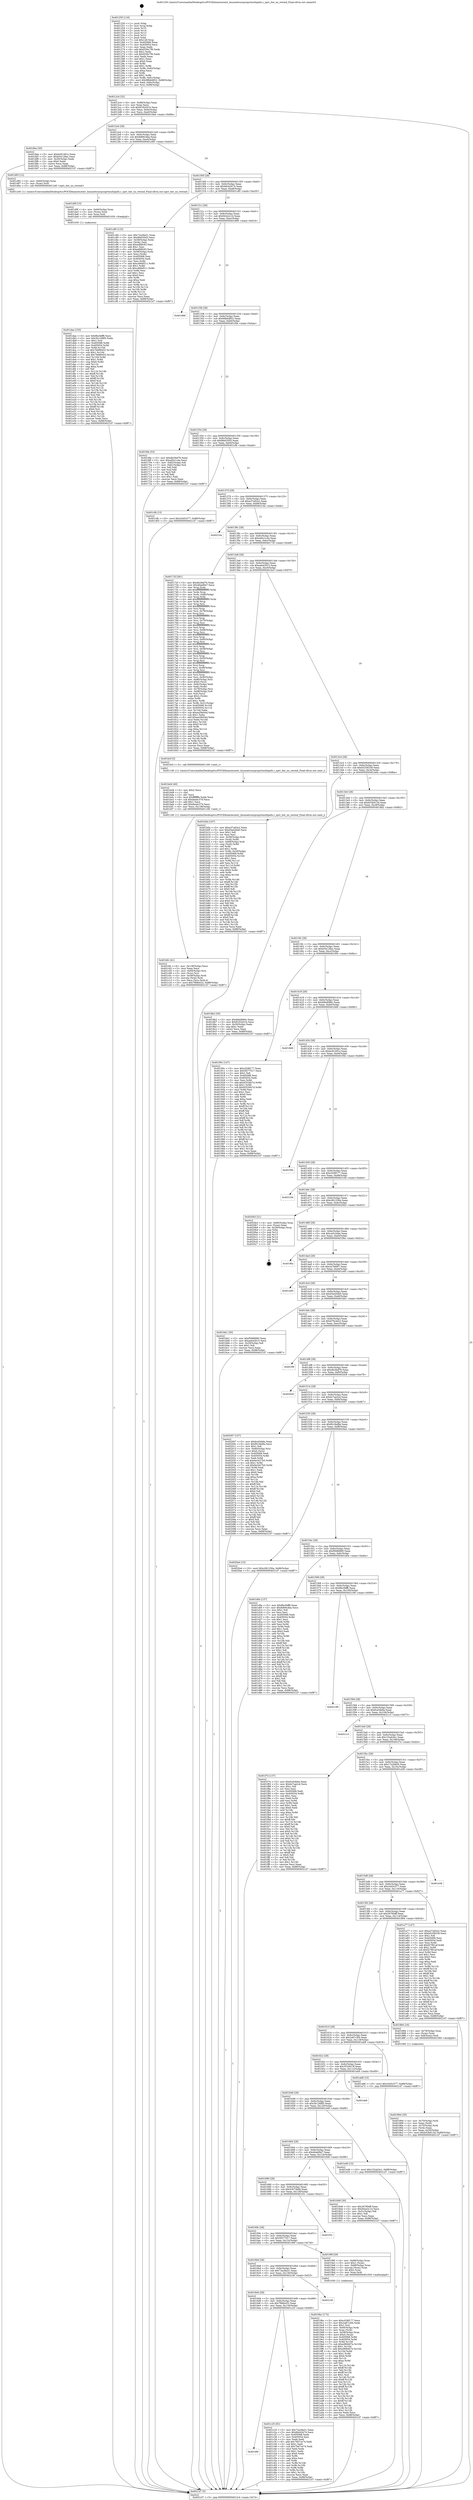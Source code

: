 digraph "0x401250" {
  label = "0x401250 (/mnt/c/Users/mathe/Desktop/tcc/POCII/binaries/extr_linuxnetsunrpcxprtmultipath.c_xprt_iter_no_rewind_Final-ollvm.out::main(0))"
  labelloc = "t"
  node[shape=record]

  Entry [label="",width=0.3,height=0.3,shape=circle,fillcolor=black,style=filled]
  "0x4012c4" [label="{
     0x4012c4 [32]\l
     | [instrs]\l
     &nbsp;&nbsp;0x4012c4 \<+6\>: mov -0x88(%rbp),%eax\l
     &nbsp;&nbsp;0x4012ca \<+2\>: mov %eax,%ecx\l
     &nbsp;&nbsp;0x4012cc \<+6\>: sub $0x8192d31b,%ecx\l
     &nbsp;&nbsp;0x4012d2 \<+6\>: mov %eax,-0x9c(%rbp)\l
     &nbsp;&nbsp;0x4012d8 \<+6\>: mov %ecx,-0xa0(%rbp)\l
     &nbsp;&nbsp;0x4012de \<+6\>: je 00000000004018ee \<main+0x69e\>\l
  }"]
  "0x4018ee" [label="{
     0x4018ee [30]\l
     | [instrs]\l
     &nbsp;&nbsp;0x4018ee \<+5\>: mov $0xbc81491e,%eax\l
     &nbsp;&nbsp;0x4018f3 \<+5\>: mov $0xb54128ac,%ecx\l
     &nbsp;&nbsp;0x4018f8 \<+3\>: mov -0x30(%rbp),%edx\l
     &nbsp;&nbsp;0x4018fb \<+3\>: cmp $0x0,%edx\l
     &nbsp;&nbsp;0x4018fe \<+3\>: cmove %ecx,%eax\l
     &nbsp;&nbsp;0x401901 \<+6\>: mov %eax,-0x88(%rbp)\l
     &nbsp;&nbsp;0x401907 \<+5\>: jmp 00000000004021d7 \<main+0xf87\>\l
  }"]
  "0x4012e4" [label="{
     0x4012e4 [28]\l
     | [instrs]\l
     &nbsp;&nbsp;0x4012e4 \<+5\>: jmp 00000000004012e9 \<main+0x99\>\l
     &nbsp;&nbsp;0x4012e9 \<+6\>: mov -0x9c(%rbp),%eax\l
     &nbsp;&nbsp;0x4012ef \<+5\>: sub $0x8d69c4ba,%eax\l
     &nbsp;&nbsp;0x4012f4 \<+6\>: mov %eax,-0xa4(%rbp)\l
     &nbsp;&nbsp;0x4012fa \<+6\>: je 0000000000401d93 \<main+0xb43\>\l
  }"]
  Exit [label="",width=0.3,height=0.3,shape=circle,fillcolor=black,style=filled,peripheries=2]
  "0x401d93" [label="{
     0x401d93 [12]\l
     | [instrs]\l
     &nbsp;&nbsp;0x401d93 \<+4\>: mov -0x60(%rbp),%rax\l
     &nbsp;&nbsp;0x401d97 \<+3\>: mov (%rax),%rdi\l
     &nbsp;&nbsp;0x401d9a \<+5\>: call 0000000000401240 \<xprt_iter_no_rewind\>\l
     | [calls]\l
     &nbsp;&nbsp;0x401240 \{1\} (/mnt/c/Users/mathe/Desktop/tcc/POCII/binaries/extr_linuxnetsunrpcxprtmultipath.c_xprt_iter_no_rewind_Final-ollvm.out::xprt_iter_no_rewind)\l
  }"]
  "0x401300" [label="{
     0x401300 [28]\l
     | [instrs]\l
     &nbsp;&nbsp;0x401300 \<+5\>: jmp 0000000000401305 \<main+0xb5\>\l
     &nbsp;&nbsp;0x401305 \<+6\>: mov -0x9c(%rbp),%eax\l
     &nbsp;&nbsp;0x40130b \<+5\>: sub $0x8dcb2b74,%eax\l
     &nbsp;&nbsp;0x401310 \<+6\>: mov %eax,-0xa8(%rbp)\l
     &nbsp;&nbsp;0x401316 \<+6\>: je 0000000000401c80 \<main+0xa30\>\l
  }"]
  "0x401dae" [label="{
     0x401dae [155]\l
     | [instrs]\l
     &nbsp;&nbsp;0x401dae \<+5\>: mov $0xf6e3bff8,%ecx\l
     &nbsp;&nbsp;0x401db3 \<+5\>: mov $0x3b1268f3,%edx\l
     &nbsp;&nbsp;0x401db8 \<+3\>: mov $0x1,%sil\l
     &nbsp;&nbsp;0x401dbb \<+8\>: mov 0x405068,%r8d\l
     &nbsp;&nbsp;0x401dc3 \<+8\>: mov 0x405054,%r9d\l
     &nbsp;&nbsp;0x401dcb \<+3\>: mov %r8d,%r10d\l
     &nbsp;&nbsp;0x401dce \<+7\>: sub $0x7b689453,%r10d\l
     &nbsp;&nbsp;0x401dd5 \<+4\>: sub $0x1,%r10d\l
     &nbsp;&nbsp;0x401dd9 \<+7\>: add $0x7b689453,%r10d\l
     &nbsp;&nbsp;0x401de0 \<+4\>: imul %r10d,%r8d\l
     &nbsp;&nbsp;0x401de4 \<+4\>: and $0x1,%r8d\l
     &nbsp;&nbsp;0x401de8 \<+4\>: cmp $0x0,%r8d\l
     &nbsp;&nbsp;0x401dec \<+4\>: sete %r11b\l
     &nbsp;&nbsp;0x401df0 \<+4\>: cmp $0xa,%r9d\l
     &nbsp;&nbsp;0x401df4 \<+3\>: setl %bl\l
     &nbsp;&nbsp;0x401df7 \<+3\>: mov %r11b,%r14b\l
     &nbsp;&nbsp;0x401dfa \<+4\>: xor $0xff,%r14b\l
     &nbsp;&nbsp;0x401dfe \<+3\>: mov %bl,%r15b\l
     &nbsp;&nbsp;0x401e01 \<+4\>: xor $0xff,%r15b\l
     &nbsp;&nbsp;0x401e05 \<+4\>: xor $0x0,%sil\l
     &nbsp;&nbsp;0x401e09 \<+3\>: mov %r14b,%r12b\l
     &nbsp;&nbsp;0x401e0c \<+4\>: and $0x0,%r12b\l
     &nbsp;&nbsp;0x401e10 \<+3\>: and %sil,%r11b\l
     &nbsp;&nbsp;0x401e13 \<+3\>: mov %r15b,%r13b\l
     &nbsp;&nbsp;0x401e16 \<+4\>: and $0x0,%r13b\l
     &nbsp;&nbsp;0x401e1a \<+3\>: and %sil,%bl\l
     &nbsp;&nbsp;0x401e1d \<+3\>: or %r11b,%r12b\l
     &nbsp;&nbsp;0x401e20 \<+3\>: or %bl,%r13b\l
     &nbsp;&nbsp;0x401e23 \<+3\>: xor %r13b,%r12b\l
     &nbsp;&nbsp;0x401e26 \<+3\>: or %r15b,%r14b\l
     &nbsp;&nbsp;0x401e29 \<+4\>: xor $0xff,%r14b\l
     &nbsp;&nbsp;0x401e2d \<+4\>: or $0x0,%sil\l
     &nbsp;&nbsp;0x401e31 \<+3\>: and %sil,%r14b\l
     &nbsp;&nbsp;0x401e34 \<+3\>: or %r14b,%r12b\l
     &nbsp;&nbsp;0x401e37 \<+4\>: test $0x1,%r12b\l
     &nbsp;&nbsp;0x401e3b \<+3\>: cmovne %edx,%ecx\l
     &nbsp;&nbsp;0x401e3e \<+6\>: mov %ecx,-0x88(%rbp)\l
     &nbsp;&nbsp;0x401e44 \<+5\>: jmp 00000000004021d7 \<main+0xf87\>\l
  }"]
  "0x401c80" [label="{
     0x401c80 [123]\l
     | [instrs]\l
     &nbsp;&nbsp;0x401c80 \<+5\>: mov $0x72a28a31,%eax\l
     &nbsp;&nbsp;0x401c85 \<+5\>: mov $0x9fa035d3,%ecx\l
     &nbsp;&nbsp;0x401c8a \<+4\>: mov -0x58(%rbp),%rdx\l
     &nbsp;&nbsp;0x401c8e \<+2\>: mov (%rdx),%esi\l
     &nbsp;&nbsp;0x401c90 \<+6\>: add $0xedfdfc93,%esi\l
     &nbsp;&nbsp;0x401c96 \<+3\>: add $0x1,%esi\l
     &nbsp;&nbsp;0x401c99 \<+6\>: sub $0xedfdfc93,%esi\l
     &nbsp;&nbsp;0x401c9f \<+4\>: mov -0x58(%rbp),%rdx\l
     &nbsp;&nbsp;0x401ca3 \<+2\>: mov %esi,(%rdx)\l
     &nbsp;&nbsp;0x401ca5 \<+7\>: mov 0x405068,%esi\l
     &nbsp;&nbsp;0x401cac \<+7\>: mov 0x405054,%edi\l
     &nbsp;&nbsp;0x401cb3 \<+3\>: mov %esi,%r8d\l
     &nbsp;&nbsp;0x401cb6 \<+7\>: add $0xcd9dd511,%r8d\l
     &nbsp;&nbsp;0x401cbd \<+4\>: sub $0x1,%r8d\l
     &nbsp;&nbsp;0x401cc1 \<+7\>: sub $0xcd9dd511,%r8d\l
     &nbsp;&nbsp;0x401cc8 \<+4\>: imul %r8d,%esi\l
     &nbsp;&nbsp;0x401ccc \<+3\>: and $0x1,%esi\l
     &nbsp;&nbsp;0x401ccf \<+3\>: cmp $0x0,%esi\l
     &nbsp;&nbsp;0x401cd2 \<+4\>: sete %r9b\l
     &nbsp;&nbsp;0x401cd6 \<+3\>: cmp $0xa,%edi\l
     &nbsp;&nbsp;0x401cd9 \<+4\>: setl %r10b\l
     &nbsp;&nbsp;0x401cdd \<+3\>: mov %r9b,%r11b\l
     &nbsp;&nbsp;0x401ce0 \<+3\>: and %r10b,%r11b\l
     &nbsp;&nbsp;0x401ce3 \<+3\>: xor %r10b,%r9b\l
     &nbsp;&nbsp;0x401ce6 \<+3\>: or %r9b,%r11b\l
     &nbsp;&nbsp;0x401ce9 \<+4\>: test $0x1,%r11b\l
     &nbsp;&nbsp;0x401ced \<+3\>: cmovne %ecx,%eax\l
     &nbsp;&nbsp;0x401cf0 \<+6\>: mov %eax,-0x88(%rbp)\l
     &nbsp;&nbsp;0x401cf6 \<+5\>: jmp 00000000004021d7 \<main+0xf87\>\l
  }"]
  "0x40131c" [label="{
     0x40131c [28]\l
     | [instrs]\l
     &nbsp;&nbsp;0x40131c \<+5\>: jmp 0000000000401321 \<main+0xd1\>\l
     &nbsp;&nbsp;0x401321 \<+6\>: mov -0x9c(%rbp),%eax\l
     &nbsp;&nbsp;0x401327 \<+5\>: sub $0x942e2c14,%eax\l
     &nbsp;&nbsp;0x40132c \<+6\>: mov %eax,-0xac(%rbp)\l
     &nbsp;&nbsp;0x401332 \<+6\>: je 0000000000401866 \<main+0x616\>\l
  }"]
  "0x401d9f" [label="{
     0x401d9f [15]\l
     | [instrs]\l
     &nbsp;&nbsp;0x401d9f \<+4\>: mov -0x60(%rbp),%rax\l
     &nbsp;&nbsp;0x401da3 \<+3\>: mov (%rax),%rax\l
     &nbsp;&nbsp;0x401da6 \<+3\>: mov %rax,%rdi\l
     &nbsp;&nbsp;0x401da9 \<+5\>: call 0000000000401030 \<free@plt\>\l
     | [calls]\l
     &nbsp;&nbsp;0x401030 \{1\} (unknown)\l
  }"]
  "0x401866" [label="{
     0x401866\l
  }", style=dashed]
  "0x401338" [label="{
     0x401338 [28]\l
     | [instrs]\l
     &nbsp;&nbsp;0x401338 \<+5\>: jmp 000000000040133d \<main+0xed\>\l
     &nbsp;&nbsp;0x40133d \<+6\>: mov -0x9c(%rbp),%eax\l
     &nbsp;&nbsp;0x401343 \<+5\>: sub $0x98b6d852,%eax\l
     &nbsp;&nbsp;0x401348 \<+6\>: mov %eax,-0xb0(%rbp)\l
     &nbsp;&nbsp;0x40134e \<+6\>: je 00000000004016fa \<main+0x4aa\>\l
  }"]
  "0x4016f0" [label="{
     0x4016f0\l
  }", style=dashed]
  "0x4016fa" [label="{
     0x4016fa [53]\l
     | [instrs]\l
     &nbsp;&nbsp;0x4016fa \<+5\>: mov $0xdb29af76,%eax\l
     &nbsp;&nbsp;0x4016ff \<+5\>: mov $0xa40c1c4a,%ecx\l
     &nbsp;&nbsp;0x401704 \<+6\>: mov -0x82(%rbp),%dl\l
     &nbsp;&nbsp;0x40170a \<+7\>: mov -0x81(%rbp),%sil\l
     &nbsp;&nbsp;0x401711 \<+3\>: mov %dl,%dil\l
     &nbsp;&nbsp;0x401714 \<+3\>: and %sil,%dil\l
     &nbsp;&nbsp;0x401717 \<+3\>: xor %sil,%dl\l
     &nbsp;&nbsp;0x40171a \<+3\>: or %dl,%dil\l
     &nbsp;&nbsp;0x40171d \<+4\>: test $0x1,%dil\l
     &nbsp;&nbsp;0x401721 \<+3\>: cmovne %ecx,%eax\l
     &nbsp;&nbsp;0x401724 \<+6\>: mov %eax,-0x88(%rbp)\l
     &nbsp;&nbsp;0x40172a \<+5\>: jmp 00000000004021d7 \<main+0xf87\>\l
  }"]
  "0x401354" [label="{
     0x401354 [28]\l
     | [instrs]\l
     &nbsp;&nbsp;0x401354 \<+5\>: jmp 0000000000401359 \<main+0x109\>\l
     &nbsp;&nbsp;0x401359 \<+6\>: mov -0x9c(%rbp),%eax\l
     &nbsp;&nbsp;0x40135f \<+5\>: sub $0x9fa035d3,%eax\l
     &nbsp;&nbsp;0x401364 \<+6\>: mov %eax,-0xb4(%rbp)\l
     &nbsp;&nbsp;0x40136a \<+6\>: je 0000000000401cfb \<main+0xaab\>\l
  }"]
  "0x4021d7" [label="{
     0x4021d7 [5]\l
     | [instrs]\l
     &nbsp;&nbsp;0x4021d7 \<+5\>: jmp 00000000004012c4 \<main+0x74\>\l
  }"]
  "0x401250" [label="{
     0x401250 [116]\l
     | [instrs]\l
     &nbsp;&nbsp;0x401250 \<+1\>: push %rbp\l
     &nbsp;&nbsp;0x401251 \<+3\>: mov %rsp,%rbp\l
     &nbsp;&nbsp;0x401254 \<+2\>: push %r15\l
     &nbsp;&nbsp;0x401256 \<+2\>: push %r14\l
     &nbsp;&nbsp;0x401258 \<+2\>: push %r13\l
     &nbsp;&nbsp;0x40125a \<+2\>: push %r12\l
     &nbsp;&nbsp;0x40125c \<+1\>: push %rbx\l
     &nbsp;&nbsp;0x40125d \<+7\>: sub $0x128,%rsp\l
     &nbsp;&nbsp;0x401264 \<+7\>: mov 0x405068,%eax\l
     &nbsp;&nbsp;0x40126b \<+7\>: mov 0x405054,%ecx\l
     &nbsp;&nbsp;0x401272 \<+2\>: mov %eax,%edx\l
     &nbsp;&nbsp;0x401274 \<+6\>: add $0xf256c7f6,%edx\l
     &nbsp;&nbsp;0x40127a \<+3\>: sub $0x1,%edx\l
     &nbsp;&nbsp;0x40127d \<+6\>: sub $0xf256c7f6,%edx\l
     &nbsp;&nbsp;0x401283 \<+3\>: imul %edx,%eax\l
     &nbsp;&nbsp;0x401286 \<+3\>: and $0x1,%eax\l
     &nbsp;&nbsp;0x401289 \<+3\>: cmp $0x0,%eax\l
     &nbsp;&nbsp;0x40128c \<+4\>: sete %r8b\l
     &nbsp;&nbsp;0x401290 \<+4\>: and $0x1,%r8b\l
     &nbsp;&nbsp;0x401294 \<+7\>: mov %r8b,-0x82(%rbp)\l
     &nbsp;&nbsp;0x40129b \<+3\>: cmp $0xa,%ecx\l
     &nbsp;&nbsp;0x40129e \<+4\>: setl %r8b\l
     &nbsp;&nbsp;0x4012a2 \<+4\>: and $0x1,%r8b\l
     &nbsp;&nbsp;0x4012a6 \<+7\>: mov %r8b,-0x81(%rbp)\l
     &nbsp;&nbsp;0x4012ad \<+10\>: movl $0x98b6d852,-0x88(%rbp)\l
     &nbsp;&nbsp;0x4012b7 \<+6\>: mov %edi,-0x8c(%rbp)\l
     &nbsp;&nbsp;0x4012bd \<+7\>: mov %rsi,-0x98(%rbp)\l
  }"]
  "0x401c25" [label="{
     0x401c25 [91]\l
     | [instrs]\l
     &nbsp;&nbsp;0x401c25 \<+5\>: mov $0x72a28a31,%eax\l
     &nbsp;&nbsp;0x401c2a \<+5\>: mov $0x8dcb2b74,%ecx\l
     &nbsp;&nbsp;0x401c2f \<+7\>: mov 0x405068,%edx\l
     &nbsp;&nbsp;0x401c36 \<+7\>: mov 0x405054,%esi\l
     &nbsp;&nbsp;0x401c3d \<+2\>: mov %edx,%edi\l
     &nbsp;&nbsp;0x401c3f \<+6\>: add $0x79d7ce74,%edi\l
     &nbsp;&nbsp;0x401c45 \<+3\>: sub $0x1,%edi\l
     &nbsp;&nbsp;0x401c48 \<+6\>: sub $0x79d7ce74,%edi\l
     &nbsp;&nbsp;0x401c4e \<+3\>: imul %edi,%edx\l
     &nbsp;&nbsp;0x401c51 \<+3\>: and $0x1,%edx\l
     &nbsp;&nbsp;0x401c54 \<+3\>: cmp $0x0,%edx\l
     &nbsp;&nbsp;0x401c57 \<+4\>: sete %r8b\l
     &nbsp;&nbsp;0x401c5b \<+3\>: cmp $0xa,%esi\l
     &nbsp;&nbsp;0x401c5e \<+4\>: setl %r9b\l
     &nbsp;&nbsp;0x401c62 \<+3\>: mov %r8b,%r10b\l
     &nbsp;&nbsp;0x401c65 \<+3\>: and %r9b,%r10b\l
     &nbsp;&nbsp;0x401c68 \<+3\>: xor %r9b,%r8b\l
     &nbsp;&nbsp;0x401c6b \<+3\>: or %r8b,%r10b\l
     &nbsp;&nbsp;0x401c6e \<+4\>: test $0x1,%r10b\l
     &nbsp;&nbsp;0x401c72 \<+3\>: cmovne %ecx,%eax\l
     &nbsp;&nbsp;0x401c75 \<+6\>: mov %eax,-0x88(%rbp)\l
     &nbsp;&nbsp;0x401c7b \<+5\>: jmp 00000000004021d7 \<main+0xf87\>\l
  }"]
  "0x401cfb" [label="{
     0x401cfb [15]\l
     | [instrs]\l
     &nbsp;&nbsp;0x401cfb \<+10\>: movl $0x2445c577,-0x88(%rbp)\l
     &nbsp;&nbsp;0x401d05 \<+5\>: jmp 00000000004021d7 \<main+0xf87\>\l
  }"]
  "0x401370" [label="{
     0x401370 [28]\l
     | [instrs]\l
     &nbsp;&nbsp;0x401370 \<+5\>: jmp 0000000000401375 \<main+0x125\>\l
     &nbsp;&nbsp;0x401375 \<+6\>: mov -0x9c(%rbp),%eax\l
     &nbsp;&nbsp;0x40137b \<+5\>: sub $0xa37a92e2,%eax\l
     &nbsp;&nbsp;0x401380 \<+6\>: mov %eax,-0xb8(%rbp)\l
     &nbsp;&nbsp;0x401386 \<+6\>: je 000000000040214a \<main+0xefa\>\l
  }"]
  "0x4016d4" [label="{
     0x4016d4 [28]\l
     | [instrs]\l
     &nbsp;&nbsp;0x4016d4 \<+5\>: jmp 00000000004016d9 \<main+0x489\>\l
     &nbsp;&nbsp;0x4016d9 \<+6\>: mov -0x9c(%rbp),%eax\l
     &nbsp;&nbsp;0x4016df \<+5\>: sub $0x7f66b432,%eax\l
     &nbsp;&nbsp;0x4016e4 \<+6\>: mov %eax,-0x134(%rbp)\l
     &nbsp;&nbsp;0x4016ea \<+6\>: je 0000000000401c25 \<main+0x9d5\>\l
  }"]
  "0x40214a" [label="{
     0x40214a\l
  }", style=dashed]
  "0x40138c" [label="{
     0x40138c [28]\l
     | [instrs]\l
     &nbsp;&nbsp;0x40138c \<+5\>: jmp 0000000000401391 \<main+0x141\>\l
     &nbsp;&nbsp;0x401391 \<+6\>: mov -0x9c(%rbp),%eax\l
     &nbsp;&nbsp;0x401397 \<+5\>: sub $0xa40c1c4a,%eax\l
     &nbsp;&nbsp;0x40139c \<+6\>: mov %eax,-0xbc(%rbp)\l
     &nbsp;&nbsp;0x4013a2 \<+6\>: je 000000000040172f \<main+0x4df\>\l
  }"]
  "0x40216f" [label="{
     0x40216f\l
  }", style=dashed]
  "0x40172f" [label="{
     0x40172f [281]\l
     | [instrs]\l
     &nbsp;&nbsp;0x40172f \<+5\>: mov $0xdb29af76,%eax\l
     &nbsp;&nbsp;0x401734 \<+5\>: mov $0x46abf0e7,%ecx\l
     &nbsp;&nbsp;0x401739 \<+3\>: mov %rsp,%rdx\l
     &nbsp;&nbsp;0x40173c \<+4\>: add $0xfffffffffffffff0,%rdx\l
     &nbsp;&nbsp;0x401740 \<+3\>: mov %rdx,%rsp\l
     &nbsp;&nbsp;0x401743 \<+4\>: mov %rdx,-0x80(%rbp)\l
     &nbsp;&nbsp;0x401747 \<+3\>: mov %rsp,%rdx\l
     &nbsp;&nbsp;0x40174a \<+4\>: add $0xfffffffffffffff0,%rdx\l
     &nbsp;&nbsp;0x40174e \<+3\>: mov %rdx,%rsp\l
     &nbsp;&nbsp;0x401751 \<+3\>: mov %rsp,%rsi\l
     &nbsp;&nbsp;0x401754 \<+4\>: add $0xfffffffffffffff0,%rsi\l
     &nbsp;&nbsp;0x401758 \<+3\>: mov %rsi,%rsp\l
     &nbsp;&nbsp;0x40175b \<+4\>: mov %rsi,-0x78(%rbp)\l
     &nbsp;&nbsp;0x40175f \<+3\>: mov %rsp,%rsi\l
     &nbsp;&nbsp;0x401762 \<+4\>: add $0xfffffffffffffff0,%rsi\l
     &nbsp;&nbsp;0x401766 \<+3\>: mov %rsi,%rsp\l
     &nbsp;&nbsp;0x401769 \<+4\>: mov %rsi,-0x70(%rbp)\l
     &nbsp;&nbsp;0x40176d \<+3\>: mov %rsp,%rsi\l
     &nbsp;&nbsp;0x401770 \<+4\>: add $0xfffffffffffffff0,%rsi\l
     &nbsp;&nbsp;0x401774 \<+3\>: mov %rsi,%rsp\l
     &nbsp;&nbsp;0x401777 \<+4\>: mov %rsi,-0x68(%rbp)\l
     &nbsp;&nbsp;0x40177b \<+3\>: mov %rsp,%rsi\l
     &nbsp;&nbsp;0x40177e \<+4\>: add $0xfffffffffffffff0,%rsi\l
     &nbsp;&nbsp;0x401782 \<+3\>: mov %rsi,%rsp\l
     &nbsp;&nbsp;0x401785 \<+4\>: mov %rsi,-0x60(%rbp)\l
     &nbsp;&nbsp;0x401789 \<+3\>: mov %rsp,%rsi\l
     &nbsp;&nbsp;0x40178c \<+4\>: add $0xfffffffffffffff0,%rsi\l
     &nbsp;&nbsp;0x401790 \<+3\>: mov %rsi,%rsp\l
     &nbsp;&nbsp;0x401793 \<+4\>: mov %rsi,-0x58(%rbp)\l
     &nbsp;&nbsp;0x401797 \<+3\>: mov %rsp,%rsi\l
     &nbsp;&nbsp;0x40179a \<+4\>: add $0xfffffffffffffff0,%rsi\l
     &nbsp;&nbsp;0x40179e \<+3\>: mov %rsi,%rsp\l
     &nbsp;&nbsp;0x4017a1 \<+4\>: mov %rsi,-0x50(%rbp)\l
     &nbsp;&nbsp;0x4017a5 \<+3\>: mov %rsp,%rsi\l
     &nbsp;&nbsp;0x4017a8 \<+4\>: add $0xfffffffffffffff0,%rsi\l
     &nbsp;&nbsp;0x4017ac \<+3\>: mov %rsi,%rsp\l
     &nbsp;&nbsp;0x4017af \<+4\>: mov %rsi,-0x48(%rbp)\l
     &nbsp;&nbsp;0x4017b3 \<+3\>: mov %rsp,%rsi\l
     &nbsp;&nbsp;0x4017b6 \<+4\>: add $0xfffffffffffffff0,%rsi\l
     &nbsp;&nbsp;0x4017ba \<+3\>: mov %rsi,%rsp\l
     &nbsp;&nbsp;0x4017bd \<+4\>: mov %rsi,-0x40(%rbp)\l
     &nbsp;&nbsp;0x4017c1 \<+4\>: mov -0x80(%rbp),%rsi\l
     &nbsp;&nbsp;0x4017c5 \<+6\>: movl $0x0,(%rsi)\l
     &nbsp;&nbsp;0x4017cb \<+6\>: mov -0x8c(%rbp),%edi\l
     &nbsp;&nbsp;0x4017d1 \<+2\>: mov %edi,(%rdx)\l
     &nbsp;&nbsp;0x4017d3 \<+4\>: mov -0x78(%rbp),%rsi\l
     &nbsp;&nbsp;0x4017d7 \<+7\>: mov -0x98(%rbp),%r8\l
     &nbsp;&nbsp;0x4017de \<+3\>: mov %r8,(%rsi)\l
     &nbsp;&nbsp;0x4017e1 \<+3\>: cmpl $0x2,(%rdx)\l
     &nbsp;&nbsp;0x4017e4 \<+4\>: setne %r9b\l
     &nbsp;&nbsp;0x4017e8 \<+4\>: and $0x1,%r9b\l
     &nbsp;&nbsp;0x4017ec \<+4\>: mov %r9b,-0x31(%rbp)\l
     &nbsp;&nbsp;0x4017f0 \<+8\>: mov 0x405068,%r10d\l
     &nbsp;&nbsp;0x4017f8 \<+8\>: mov 0x405054,%r11d\l
     &nbsp;&nbsp;0x401800 \<+3\>: mov %r10d,%ebx\l
     &nbsp;&nbsp;0x401803 \<+6\>: sub $0xea28e04d,%ebx\l
     &nbsp;&nbsp;0x401809 \<+3\>: sub $0x1,%ebx\l
     &nbsp;&nbsp;0x40180c \<+6\>: add $0xea28e04d,%ebx\l
     &nbsp;&nbsp;0x401812 \<+4\>: imul %ebx,%r10d\l
     &nbsp;&nbsp;0x401816 \<+4\>: and $0x1,%r10d\l
     &nbsp;&nbsp;0x40181a \<+4\>: cmp $0x0,%r10d\l
     &nbsp;&nbsp;0x40181e \<+4\>: sete %r9b\l
     &nbsp;&nbsp;0x401822 \<+4\>: cmp $0xa,%r11d\l
     &nbsp;&nbsp;0x401826 \<+4\>: setl %r14b\l
     &nbsp;&nbsp;0x40182a \<+3\>: mov %r9b,%r15b\l
     &nbsp;&nbsp;0x40182d \<+3\>: and %r14b,%r15b\l
     &nbsp;&nbsp;0x401830 \<+3\>: xor %r14b,%r9b\l
     &nbsp;&nbsp;0x401833 \<+3\>: or %r9b,%r15b\l
     &nbsp;&nbsp;0x401836 \<+4\>: test $0x1,%r15b\l
     &nbsp;&nbsp;0x40183a \<+3\>: cmovne %ecx,%eax\l
     &nbsp;&nbsp;0x40183d \<+6\>: mov %eax,-0x88(%rbp)\l
     &nbsp;&nbsp;0x401843 \<+5\>: jmp 00000000004021d7 \<main+0xf87\>\l
  }"]
  "0x4013a8" [label="{
     0x4013a8 [28]\l
     | [instrs]\l
     &nbsp;&nbsp;0x4013a8 \<+5\>: jmp 00000000004013ad \<main+0x15d\>\l
     &nbsp;&nbsp;0x4013ad \<+6\>: mov -0x9c(%rbp),%eax\l
     &nbsp;&nbsp;0x4013b3 \<+5\>: sub $0xaeb42615,%eax\l
     &nbsp;&nbsp;0x4013b8 \<+6\>: mov %eax,-0xc0(%rbp)\l
     &nbsp;&nbsp;0x4013be \<+6\>: je 0000000000401bcf \<main+0x97f\>\l
  }"]
  "0x401bfc" [label="{
     0x401bfc [41]\l
     | [instrs]\l
     &nbsp;&nbsp;0x401bfc \<+6\>: mov -0x138(%rbp),%ecx\l
     &nbsp;&nbsp;0x401c02 \<+3\>: imul %eax,%ecx\l
     &nbsp;&nbsp;0x401c05 \<+4\>: mov -0x60(%rbp),%rsi\l
     &nbsp;&nbsp;0x401c09 \<+3\>: mov (%rsi),%rsi\l
     &nbsp;&nbsp;0x401c0c \<+4\>: mov -0x58(%rbp),%rdi\l
     &nbsp;&nbsp;0x401c10 \<+3\>: movslq (%rdi),%rdi\l
     &nbsp;&nbsp;0x401c13 \<+3\>: mov %ecx,(%rsi,%rdi,4)\l
     &nbsp;&nbsp;0x401c16 \<+10\>: movl $0x7f66b432,-0x88(%rbp)\l
     &nbsp;&nbsp;0x401c20 \<+5\>: jmp 00000000004021d7 \<main+0xf87\>\l
  }"]
  "0x401bd4" [label="{
     0x401bd4 [40]\l
     | [instrs]\l
     &nbsp;&nbsp;0x401bd4 \<+5\>: mov $0x2,%ecx\l
     &nbsp;&nbsp;0x401bd9 \<+1\>: cltd\l
     &nbsp;&nbsp;0x401bda \<+2\>: idiv %ecx\l
     &nbsp;&nbsp;0x401bdc \<+6\>: imul $0xfffffffe,%edx,%ecx\l
     &nbsp;&nbsp;0x401be2 \<+6\>: sub $0xdeedc379,%ecx\l
     &nbsp;&nbsp;0x401be8 \<+3\>: add $0x1,%ecx\l
     &nbsp;&nbsp;0x401beb \<+6\>: add $0xdeedc379,%ecx\l
     &nbsp;&nbsp;0x401bf1 \<+6\>: mov %ecx,-0x138(%rbp)\l
     &nbsp;&nbsp;0x401bf7 \<+5\>: call 0000000000401160 \<next_i\>\l
     | [calls]\l
     &nbsp;&nbsp;0x401160 \{1\} (/mnt/c/Users/mathe/Desktop/tcc/POCII/binaries/extr_linuxnetsunrpcxprtmultipath.c_xprt_iter_no_rewind_Final-ollvm.out::next_i)\l
  }"]
  "0x401bcf" [label="{
     0x401bcf [5]\l
     | [instrs]\l
     &nbsp;&nbsp;0x401bcf \<+5\>: call 0000000000401160 \<next_i\>\l
     | [calls]\l
     &nbsp;&nbsp;0x401160 \{1\} (/mnt/c/Users/mathe/Desktop/tcc/POCII/binaries/extr_linuxnetsunrpcxprtmultipath.c_xprt_iter_no_rewind_Final-ollvm.out::next_i)\l
  }"]
  "0x4013c4" [label="{
     0x4013c4 [28]\l
     | [instrs]\l
     &nbsp;&nbsp;0x4013c4 \<+5\>: jmp 00000000004013c9 \<main+0x179\>\l
     &nbsp;&nbsp;0x4013c9 \<+6\>: mov -0x9c(%rbp),%eax\l
     &nbsp;&nbsp;0x4013cf \<+5\>: sub $0xb5258239,%eax\l
     &nbsp;&nbsp;0x4013d4 \<+6\>: mov %eax,-0xc4(%rbp)\l
     &nbsp;&nbsp;0x4013da \<+6\>: je 0000000000401b0a \<main+0x8ba\>\l
  }"]
  "0x4019bc" [label="{
     0x4019bc [172]\l
     | [instrs]\l
     &nbsp;&nbsp;0x4019bc \<+5\>: mov $0xc028f177,%ecx\l
     &nbsp;&nbsp;0x4019c1 \<+5\>: mov $0x2a87c3f4,%edx\l
     &nbsp;&nbsp;0x4019c6 \<+3\>: mov $0x1,%sil\l
     &nbsp;&nbsp;0x4019c9 \<+4\>: mov -0x60(%rbp),%rdi\l
     &nbsp;&nbsp;0x4019cd \<+3\>: mov %rax,(%rdi)\l
     &nbsp;&nbsp;0x4019d0 \<+4\>: mov -0x58(%rbp),%rax\l
     &nbsp;&nbsp;0x4019d4 \<+6\>: movl $0x0,(%rax)\l
     &nbsp;&nbsp;0x4019da \<+8\>: mov 0x405068,%r8d\l
     &nbsp;&nbsp;0x4019e2 \<+8\>: mov 0x405054,%r9d\l
     &nbsp;&nbsp;0x4019ea \<+3\>: mov %r8d,%r10d\l
     &nbsp;&nbsp;0x4019ed \<+7\>: sub $0xe968407e,%r10d\l
     &nbsp;&nbsp;0x4019f4 \<+4\>: sub $0x1,%r10d\l
     &nbsp;&nbsp;0x4019f8 \<+7\>: add $0xe968407e,%r10d\l
     &nbsp;&nbsp;0x4019ff \<+4\>: imul %r10d,%r8d\l
     &nbsp;&nbsp;0x401a03 \<+4\>: and $0x1,%r8d\l
     &nbsp;&nbsp;0x401a07 \<+4\>: cmp $0x0,%r8d\l
     &nbsp;&nbsp;0x401a0b \<+4\>: sete %r11b\l
     &nbsp;&nbsp;0x401a0f \<+4\>: cmp $0xa,%r9d\l
     &nbsp;&nbsp;0x401a13 \<+3\>: setl %bl\l
     &nbsp;&nbsp;0x401a16 \<+3\>: mov %r11b,%r14b\l
     &nbsp;&nbsp;0x401a19 \<+4\>: xor $0xff,%r14b\l
     &nbsp;&nbsp;0x401a1d \<+3\>: mov %bl,%r15b\l
     &nbsp;&nbsp;0x401a20 \<+4\>: xor $0xff,%r15b\l
     &nbsp;&nbsp;0x401a24 \<+4\>: xor $0x1,%sil\l
     &nbsp;&nbsp;0x401a28 \<+3\>: mov %r14b,%r12b\l
     &nbsp;&nbsp;0x401a2b \<+4\>: and $0xff,%r12b\l
     &nbsp;&nbsp;0x401a2f \<+3\>: and %sil,%r11b\l
     &nbsp;&nbsp;0x401a32 \<+3\>: mov %r15b,%r13b\l
     &nbsp;&nbsp;0x401a35 \<+4\>: and $0xff,%r13b\l
     &nbsp;&nbsp;0x401a39 \<+3\>: and %sil,%bl\l
     &nbsp;&nbsp;0x401a3c \<+3\>: or %r11b,%r12b\l
     &nbsp;&nbsp;0x401a3f \<+3\>: or %bl,%r13b\l
     &nbsp;&nbsp;0x401a42 \<+3\>: xor %r13b,%r12b\l
     &nbsp;&nbsp;0x401a45 \<+3\>: or %r15b,%r14b\l
     &nbsp;&nbsp;0x401a48 \<+4\>: xor $0xff,%r14b\l
     &nbsp;&nbsp;0x401a4c \<+4\>: or $0x1,%sil\l
     &nbsp;&nbsp;0x401a50 \<+3\>: and %sil,%r14b\l
     &nbsp;&nbsp;0x401a53 \<+3\>: or %r14b,%r12b\l
     &nbsp;&nbsp;0x401a56 \<+4\>: test $0x1,%r12b\l
     &nbsp;&nbsp;0x401a5a \<+3\>: cmovne %edx,%ecx\l
     &nbsp;&nbsp;0x401a5d \<+6\>: mov %ecx,-0x88(%rbp)\l
     &nbsp;&nbsp;0x401a63 \<+5\>: jmp 00000000004021d7 \<main+0xf87\>\l
  }"]
  "0x401b0a" [label="{
     0x401b0a [167]\l
     | [instrs]\l
     &nbsp;&nbsp;0x401b0a \<+5\>: mov $0xa37a92e2,%eax\l
     &nbsp;&nbsp;0x401b0f \<+5\>: mov $0xd3a42bb0,%ecx\l
     &nbsp;&nbsp;0x401b14 \<+2\>: mov $0x1,%dl\l
     &nbsp;&nbsp;0x401b16 \<+2\>: xor %esi,%esi\l
     &nbsp;&nbsp;0x401b18 \<+4\>: mov -0x58(%rbp),%rdi\l
     &nbsp;&nbsp;0x401b1c \<+3\>: mov (%rdi),%r8d\l
     &nbsp;&nbsp;0x401b1f \<+4\>: mov -0x68(%rbp),%rdi\l
     &nbsp;&nbsp;0x401b23 \<+3\>: cmp (%rdi),%r8d\l
     &nbsp;&nbsp;0x401b26 \<+4\>: setl %r9b\l
     &nbsp;&nbsp;0x401b2a \<+4\>: and $0x1,%r9b\l
     &nbsp;&nbsp;0x401b2e \<+4\>: mov %r9b,-0x29(%rbp)\l
     &nbsp;&nbsp;0x401b32 \<+8\>: mov 0x405068,%r8d\l
     &nbsp;&nbsp;0x401b3a \<+8\>: mov 0x405054,%r10d\l
     &nbsp;&nbsp;0x401b42 \<+3\>: sub $0x1,%esi\l
     &nbsp;&nbsp;0x401b45 \<+3\>: mov %r8d,%r11d\l
     &nbsp;&nbsp;0x401b48 \<+3\>: add %esi,%r11d\l
     &nbsp;&nbsp;0x401b4b \<+4\>: imul %r11d,%r8d\l
     &nbsp;&nbsp;0x401b4f \<+4\>: and $0x1,%r8d\l
     &nbsp;&nbsp;0x401b53 \<+4\>: cmp $0x0,%r8d\l
     &nbsp;&nbsp;0x401b57 \<+4\>: sete %r9b\l
     &nbsp;&nbsp;0x401b5b \<+4\>: cmp $0xa,%r10d\l
     &nbsp;&nbsp;0x401b5f \<+3\>: setl %bl\l
     &nbsp;&nbsp;0x401b62 \<+3\>: mov %r9b,%r14b\l
     &nbsp;&nbsp;0x401b65 \<+4\>: xor $0xff,%r14b\l
     &nbsp;&nbsp;0x401b69 \<+3\>: mov %bl,%r15b\l
     &nbsp;&nbsp;0x401b6c \<+4\>: xor $0xff,%r15b\l
     &nbsp;&nbsp;0x401b70 \<+3\>: xor $0x0,%dl\l
     &nbsp;&nbsp;0x401b73 \<+3\>: mov %r14b,%r12b\l
     &nbsp;&nbsp;0x401b76 \<+4\>: and $0x0,%r12b\l
     &nbsp;&nbsp;0x401b7a \<+3\>: and %dl,%r9b\l
     &nbsp;&nbsp;0x401b7d \<+3\>: mov %r15b,%r13b\l
     &nbsp;&nbsp;0x401b80 \<+4\>: and $0x0,%r13b\l
     &nbsp;&nbsp;0x401b84 \<+2\>: and %dl,%bl\l
     &nbsp;&nbsp;0x401b86 \<+3\>: or %r9b,%r12b\l
     &nbsp;&nbsp;0x401b89 \<+3\>: or %bl,%r13b\l
     &nbsp;&nbsp;0x401b8c \<+3\>: xor %r13b,%r12b\l
     &nbsp;&nbsp;0x401b8f \<+3\>: or %r15b,%r14b\l
     &nbsp;&nbsp;0x401b92 \<+4\>: xor $0xff,%r14b\l
     &nbsp;&nbsp;0x401b96 \<+3\>: or $0x0,%dl\l
     &nbsp;&nbsp;0x401b99 \<+3\>: and %dl,%r14b\l
     &nbsp;&nbsp;0x401b9c \<+3\>: or %r14b,%r12b\l
     &nbsp;&nbsp;0x401b9f \<+4\>: test $0x1,%r12b\l
     &nbsp;&nbsp;0x401ba3 \<+3\>: cmovne %ecx,%eax\l
     &nbsp;&nbsp;0x401ba6 \<+6\>: mov %eax,-0x88(%rbp)\l
     &nbsp;&nbsp;0x401bac \<+5\>: jmp 00000000004021d7 \<main+0xf87\>\l
  }"]
  "0x4013e0" [label="{
     0x4013e0 [28]\l
     | [instrs]\l
     &nbsp;&nbsp;0x4013e0 \<+5\>: jmp 00000000004013e5 \<main+0x195\>\l
     &nbsp;&nbsp;0x4013e5 \<+6\>: mov -0x9c(%rbp),%eax\l
     &nbsp;&nbsp;0x4013eb \<+5\>: sub $0xb53b613d,%eax\l
     &nbsp;&nbsp;0x4013f0 \<+6\>: mov %eax,-0xc8(%rbp)\l
     &nbsp;&nbsp;0x4013f6 \<+6\>: je 00000000004018b2 \<main+0x662\>\l
  }"]
  "0x4016b8" [label="{
     0x4016b8 [28]\l
     | [instrs]\l
     &nbsp;&nbsp;0x4016b8 \<+5\>: jmp 00000000004016bd \<main+0x46d\>\l
     &nbsp;&nbsp;0x4016bd \<+6\>: mov -0x9c(%rbp),%eax\l
     &nbsp;&nbsp;0x4016c3 \<+5\>: sub $0x72a28a31,%eax\l
     &nbsp;&nbsp;0x4016c8 \<+6\>: mov %eax,-0x130(%rbp)\l
     &nbsp;&nbsp;0x4016ce \<+6\>: je 000000000040216f \<main+0xf1f\>\l
  }"]
  "0x4018b2" [label="{
     0x4018b2 [30]\l
     | [instrs]\l
     &nbsp;&nbsp;0x4018b2 \<+5\>: mov $0xb8ed066c,%eax\l
     &nbsp;&nbsp;0x4018b7 \<+5\>: mov $0x8192d31b,%ecx\l
     &nbsp;&nbsp;0x4018bc \<+3\>: mov -0x30(%rbp),%edx\l
     &nbsp;&nbsp;0x4018bf \<+3\>: cmp $0x1,%edx\l
     &nbsp;&nbsp;0x4018c2 \<+3\>: cmovl %ecx,%eax\l
     &nbsp;&nbsp;0x4018c5 \<+6\>: mov %eax,-0x88(%rbp)\l
     &nbsp;&nbsp;0x4018cb \<+5\>: jmp 00000000004021d7 \<main+0xf87\>\l
  }"]
  "0x4013fc" [label="{
     0x4013fc [28]\l
     | [instrs]\l
     &nbsp;&nbsp;0x4013fc \<+5\>: jmp 0000000000401401 \<main+0x1b1\>\l
     &nbsp;&nbsp;0x401401 \<+6\>: mov -0x9c(%rbp),%eax\l
     &nbsp;&nbsp;0x401407 \<+5\>: sub $0xb54128ac,%eax\l
     &nbsp;&nbsp;0x40140c \<+6\>: mov %eax,-0xcc(%rbp)\l
     &nbsp;&nbsp;0x401412 \<+6\>: je 000000000040190c \<main+0x6bc\>\l
  }"]
  "0x40199f" [label="{
     0x40199f [29]\l
     | [instrs]\l
     &nbsp;&nbsp;0x40199f \<+4\>: mov -0x68(%rbp),%rax\l
     &nbsp;&nbsp;0x4019a3 \<+6\>: movl $0x1,(%rax)\l
     &nbsp;&nbsp;0x4019a9 \<+4\>: mov -0x68(%rbp),%rax\l
     &nbsp;&nbsp;0x4019ad \<+3\>: movslq (%rax),%rax\l
     &nbsp;&nbsp;0x4019b0 \<+4\>: shl $0x2,%rax\l
     &nbsp;&nbsp;0x4019b4 \<+3\>: mov %rax,%rdi\l
     &nbsp;&nbsp;0x4019b7 \<+5\>: call 0000000000401050 \<malloc@plt\>\l
     | [calls]\l
     &nbsp;&nbsp;0x401050 \{1\} (unknown)\l
  }"]
  "0x40190c" [label="{
     0x40190c [147]\l
     | [instrs]\l
     &nbsp;&nbsp;0x40190c \<+5\>: mov $0xc028f177,%eax\l
     &nbsp;&nbsp;0x401911 \<+5\>: mov $0x5f277017,%ecx\l
     &nbsp;&nbsp;0x401916 \<+2\>: mov $0x1,%dl\l
     &nbsp;&nbsp;0x401918 \<+7\>: mov 0x405068,%esi\l
     &nbsp;&nbsp;0x40191f \<+7\>: mov 0x405054,%edi\l
     &nbsp;&nbsp;0x401926 \<+3\>: mov %esi,%r8d\l
     &nbsp;&nbsp;0x401929 \<+7\>: add $0x9352bb7d,%r8d\l
     &nbsp;&nbsp;0x401930 \<+4\>: sub $0x1,%r8d\l
     &nbsp;&nbsp;0x401934 \<+7\>: sub $0x9352bb7d,%r8d\l
     &nbsp;&nbsp;0x40193b \<+4\>: imul %r8d,%esi\l
     &nbsp;&nbsp;0x40193f \<+3\>: and $0x1,%esi\l
     &nbsp;&nbsp;0x401942 \<+3\>: cmp $0x0,%esi\l
     &nbsp;&nbsp;0x401945 \<+4\>: sete %r9b\l
     &nbsp;&nbsp;0x401949 \<+3\>: cmp $0xa,%edi\l
     &nbsp;&nbsp;0x40194c \<+4\>: setl %r10b\l
     &nbsp;&nbsp;0x401950 \<+3\>: mov %r9b,%r11b\l
     &nbsp;&nbsp;0x401953 \<+4\>: xor $0xff,%r11b\l
     &nbsp;&nbsp;0x401957 \<+3\>: mov %r10b,%bl\l
     &nbsp;&nbsp;0x40195a \<+3\>: xor $0xff,%bl\l
     &nbsp;&nbsp;0x40195d \<+3\>: xor $0x1,%dl\l
     &nbsp;&nbsp;0x401960 \<+3\>: mov %r11b,%r14b\l
     &nbsp;&nbsp;0x401963 \<+4\>: and $0xff,%r14b\l
     &nbsp;&nbsp;0x401967 \<+3\>: and %dl,%r9b\l
     &nbsp;&nbsp;0x40196a \<+3\>: mov %bl,%r15b\l
     &nbsp;&nbsp;0x40196d \<+4\>: and $0xff,%r15b\l
     &nbsp;&nbsp;0x401971 \<+3\>: and %dl,%r10b\l
     &nbsp;&nbsp;0x401974 \<+3\>: or %r9b,%r14b\l
     &nbsp;&nbsp;0x401977 \<+3\>: or %r10b,%r15b\l
     &nbsp;&nbsp;0x40197a \<+3\>: xor %r15b,%r14b\l
     &nbsp;&nbsp;0x40197d \<+3\>: or %bl,%r11b\l
     &nbsp;&nbsp;0x401980 \<+4\>: xor $0xff,%r11b\l
     &nbsp;&nbsp;0x401984 \<+3\>: or $0x1,%dl\l
     &nbsp;&nbsp;0x401987 \<+3\>: and %dl,%r11b\l
     &nbsp;&nbsp;0x40198a \<+3\>: or %r11b,%r14b\l
     &nbsp;&nbsp;0x40198d \<+4\>: test $0x1,%r14b\l
     &nbsp;&nbsp;0x401991 \<+3\>: cmovne %ecx,%eax\l
     &nbsp;&nbsp;0x401994 \<+6\>: mov %eax,-0x88(%rbp)\l
     &nbsp;&nbsp;0x40199a \<+5\>: jmp 00000000004021d7 \<main+0xf87\>\l
  }"]
  "0x401418" [label="{
     0x401418 [28]\l
     | [instrs]\l
     &nbsp;&nbsp;0x401418 \<+5\>: jmp 000000000040141d \<main+0x1cd\>\l
     &nbsp;&nbsp;0x40141d \<+6\>: mov -0x9c(%rbp),%eax\l
     &nbsp;&nbsp;0x401423 \<+5\>: sub $0xb8ed066c,%eax\l
     &nbsp;&nbsp;0x401428 \<+6\>: mov %eax,-0xd0(%rbp)\l
     &nbsp;&nbsp;0x40142e \<+6\>: je 00000000004018d0 \<main+0x680\>\l
  }"]
  "0x40169c" [label="{
     0x40169c [28]\l
     | [instrs]\l
     &nbsp;&nbsp;0x40169c \<+5\>: jmp 00000000004016a1 \<main+0x451\>\l
     &nbsp;&nbsp;0x4016a1 \<+6\>: mov -0x9c(%rbp),%eax\l
     &nbsp;&nbsp;0x4016a7 \<+5\>: sub $0x5f277017,%eax\l
     &nbsp;&nbsp;0x4016ac \<+6\>: mov %eax,-0x12c(%rbp)\l
     &nbsp;&nbsp;0x4016b2 \<+6\>: je 000000000040199f \<main+0x74f\>\l
  }"]
  "0x4018d0" [label="{
     0x4018d0\l
  }", style=dashed]
  "0x401434" [label="{
     0x401434 [28]\l
     | [instrs]\l
     &nbsp;&nbsp;0x401434 \<+5\>: jmp 0000000000401439 \<main+0x1e9\>\l
     &nbsp;&nbsp;0x401439 \<+6\>: mov -0x9c(%rbp),%eax\l
     &nbsp;&nbsp;0x40143f \<+5\>: sub $0xbc81491e,%eax\l
     &nbsp;&nbsp;0x401444 \<+6\>: mov %eax,-0xd4(%rbp)\l
     &nbsp;&nbsp;0x40144a \<+6\>: je 0000000000401f5b \<main+0xd0b\>\l
  }"]
  "0x401f31" [label="{
     0x401f31\l
  }", style=dashed]
  "0x401f5b" [label="{
     0x401f5b\l
  }", style=dashed]
  "0x401450" [label="{
     0x401450 [28]\l
     | [instrs]\l
     &nbsp;&nbsp;0x401450 \<+5\>: jmp 0000000000401455 \<main+0x205\>\l
     &nbsp;&nbsp;0x401455 \<+6\>: mov -0x9c(%rbp),%eax\l
     &nbsp;&nbsp;0x40145b \<+5\>: sub $0xc028f177,%eax\l
     &nbsp;&nbsp;0x401460 \<+6\>: mov %eax,-0xd8(%rbp)\l
     &nbsp;&nbsp;0x401466 \<+6\>: je 000000000040210d \<main+0xebd\>\l
  }"]
  "0x401894" [label="{
     0x401894 [30]\l
     | [instrs]\l
     &nbsp;&nbsp;0x401894 \<+4\>: mov -0x70(%rbp),%rdi\l
     &nbsp;&nbsp;0x401898 \<+2\>: mov %eax,(%rdi)\l
     &nbsp;&nbsp;0x40189a \<+4\>: mov -0x70(%rbp),%rdi\l
     &nbsp;&nbsp;0x40189e \<+2\>: mov (%rdi),%eax\l
     &nbsp;&nbsp;0x4018a0 \<+3\>: mov %eax,-0x30(%rbp)\l
     &nbsp;&nbsp;0x4018a3 \<+10\>: movl $0xb53b613d,-0x88(%rbp)\l
     &nbsp;&nbsp;0x4018ad \<+5\>: jmp 00000000004021d7 \<main+0xf87\>\l
  }"]
  "0x40210d" [label="{
     0x40210d\l
  }", style=dashed]
  "0x40146c" [label="{
     0x40146c [28]\l
     | [instrs]\l
     &nbsp;&nbsp;0x40146c \<+5\>: jmp 0000000000401471 \<main+0x221\>\l
     &nbsp;&nbsp;0x401471 \<+6\>: mov -0x9c(%rbp),%eax\l
     &nbsp;&nbsp;0x401477 \<+5\>: sub $0xc061256a,%eax\l
     &nbsp;&nbsp;0x40147c \<+6\>: mov %eax,-0xdc(%rbp)\l
     &nbsp;&nbsp;0x401482 \<+6\>: je 00000000004020b3 \<main+0xe63\>\l
  }"]
  "0x401680" [label="{
     0x401680 [28]\l
     | [instrs]\l
     &nbsp;&nbsp;0x401680 \<+5\>: jmp 0000000000401685 \<main+0x435\>\l
     &nbsp;&nbsp;0x401685 \<+6\>: mov -0x9c(%rbp),%eax\l
     &nbsp;&nbsp;0x40168b \<+5\>: sub $0x5c873b9d,%eax\l
     &nbsp;&nbsp;0x401690 \<+6\>: mov %eax,-0x128(%rbp)\l
     &nbsp;&nbsp;0x401696 \<+6\>: je 0000000000401f31 \<main+0xce1\>\l
  }"]
  "0x4020b3" [label="{
     0x4020b3 [21]\l
     | [instrs]\l
     &nbsp;&nbsp;0x4020b3 \<+4\>: mov -0x80(%rbp),%rax\l
     &nbsp;&nbsp;0x4020b7 \<+2\>: mov (%rax),%eax\l
     &nbsp;&nbsp;0x4020b9 \<+4\>: lea -0x28(%rbp),%rsp\l
     &nbsp;&nbsp;0x4020bd \<+1\>: pop %rbx\l
     &nbsp;&nbsp;0x4020be \<+2\>: pop %r12\l
     &nbsp;&nbsp;0x4020c0 \<+2\>: pop %r13\l
     &nbsp;&nbsp;0x4020c2 \<+2\>: pop %r14\l
     &nbsp;&nbsp;0x4020c4 \<+2\>: pop %r15\l
     &nbsp;&nbsp;0x4020c6 \<+1\>: pop %rbp\l
     &nbsp;&nbsp;0x4020c7 \<+1\>: ret\l
  }"]
  "0x401488" [label="{
     0x401488 [28]\l
     | [instrs]\l
     &nbsp;&nbsp;0x401488 \<+5\>: jmp 000000000040148d \<main+0x23d\>\l
     &nbsp;&nbsp;0x40148d \<+6\>: mov -0x9c(%rbp),%eax\l
     &nbsp;&nbsp;0x401493 \<+5\>: sub $0xca5c2dae,%eax\l
     &nbsp;&nbsp;0x401498 \<+6\>: mov %eax,-0xe0(%rbp)\l
     &nbsp;&nbsp;0x40149e \<+6\>: je 0000000000401f6a \<main+0xd1a\>\l
  }"]
  "0x401848" [label="{
     0x401848 [30]\l
     | [instrs]\l
     &nbsp;&nbsp;0x401848 \<+5\>: mov $0x267f0dff,%eax\l
     &nbsp;&nbsp;0x40184d \<+5\>: mov $0x942e2c14,%ecx\l
     &nbsp;&nbsp;0x401852 \<+3\>: mov -0x31(%rbp),%dl\l
     &nbsp;&nbsp;0x401855 \<+3\>: test $0x1,%dl\l
     &nbsp;&nbsp;0x401858 \<+3\>: cmovne %ecx,%eax\l
     &nbsp;&nbsp;0x40185b \<+6\>: mov %eax,-0x88(%rbp)\l
     &nbsp;&nbsp;0x401861 \<+5\>: jmp 00000000004021d7 \<main+0xf87\>\l
  }"]
  "0x401f6a" [label="{
     0x401f6a\l
  }", style=dashed]
  "0x4014a4" [label="{
     0x4014a4 [28]\l
     | [instrs]\l
     &nbsp;&nbsp;0x4014a4 \<+5\>: jmp 00000000004014a9 \<main+0x259\>\l
     &nbsp;&nbsp;0x4014a9 \<+6\>: mov -0x9c(%rbp),%eax\l
     &nbsp;&nbsp;0x4014af \<+5\>: sub $0xcb7bfd67,%eax\l
     &nbsp;&nbsp;0x4014b4 \<+6\>: mov %eax,-0xe4(%rbp)\l
     &nbsp;&nbsp;0x4014ba \<+6\>: je 0000000000401e95 \<main+0xc45\>\l
  }"]
  "0x401664" [label="{
     0x401664 [28]\l
     | [instrs]\l
     &nbsp;&nbsp;0x401664 \<+5\>: jmp 0000000000401669 \<main+0x419\>\l
     &nbsp;&nbsp;0x401669 \<+6\>: mov -0x9c(%rbp),%eax\l
     &nbsp;&nbsp;0x40166f \<+5\>: sub $0x46abf0e7,%eax\l
     &nbsp;&nbsp;0x401674 \<+6\>: mov %eax,-0x124(%rbp)\l
     &nbsp;&nbsp;0x40167a \<+6\>: je 0000000000401848 \<main+0x5f8\>\l
  }"]
  "0x401e95" [label="{
     0x401e95\l
  }", style=dashed]
  "0x4014c0" [label="{
     0x4014c0 [28]\l
     | [instrs]\l
     &nbsp;&nbsp;0x4014c0 \<+5\>: jmp 00000000004014c5 \<main+0x275\>\l
     &nbsp;&nbsp;0x4014c5 \<+6\>: mov -0x9c(%rbp),%eax\l
     &nbsp;&nbsp;0x4014cb \<+5\>: sub $0xd3a42bb0,%eax\l
     &nbsp;&nbsp;0x4014d0 \<+6\>: mov %eax,-0xe8(%rbp)\l
     &nbsp;&nbsp;0x4014d6 \<+6\>: je 0000000000401bb1 \<main+0x961\>\l
  }"]
  "0x401e49" [label="{
     0x401e49 [15]\l
     | [instrs]\l
     &nbsp;&nbsp;0x401e49 \<+10\>: movl $0x152ab3e1,-0x88(%rbp)\l
     &nbsp;&nbsp;0x401e53 \<+5\>: jmp 00000000004021d7 \<main+0xf87\>\l
  }"]
  "0x401bb1" [label="{
     0x401bb1 [30]\l
     | [instrs]\l
     &nbsp;&nbsp;0x401bb1 \<+5\>: mov $0xf5686890,%eax\l
     &nbsp;&nbsp;0x401bb6 \<+5\>: mov $0xaeb42615,%ecx\l
     &nbsp;&nbsp;0x401bbb \<+3\>: mov -0x29(%rbp),%dl\l
     &nbsp;&nbsp;0x401bbe \<+3\>: test $0x1,%dl\l
     &nbsp;&nbsp;0x401bc1 \<+3\>: cmovne %ecx,%eax\l
     &nbsp;&nbsp;0x401bc4 \<+6\>: mov %eax,-0x88(%rbp)\l
     &nbsp;&nbsp;0x401bca \<+5\>: jmp 00000000004021d7 \<main+0xf87\>\l
  }"]
  "0x4014dc" [label="{
     0x4014dc [28]\l
     | [instrs]\l
     &nbsp;&nbsp;0x4014dc \<+5\>: jmp 00000000004014e1 \<main+0x291\>\l
     &nbsp;&nbsp;0x4014e1 \<+6\>: mov -0x9c(%rbp),%eax\l
     &nbsp;&nbsp;0x4014e7 \<+5\>: sub $0xd79c4dc2,%eax\l
     &nbsp;&nbsp;0x4014ec \<+6\>: mov %eax,-0xec(%rbp)\l
     &nbsp;&nbsp;0x4014f2 \<+6\>: je 0000000000401f0f \<main+0xcbf\>\l
  }"]
  "0x401648" [label="{
     0x401648 [28]\l
     | [instrs]\l
     &nbsp;&nbsp;0x401648 \<+5\>: jmp 000000000040164d \<main+0x3fd\>\l
     &nbsp;&nbsp;0x40164d \<+6\>: mov -0x9c(%rbp),%eax\l
     &nbsp;&nbsp;0x401653 \<+5\>: sub $0x3b1268f3,%eax\l
     &nbsp;&nbsp;0x401658 \<+6\>: mov %eax,-0x120(%rbp)\l
     &nbsp;&nbsp;0x40165e \<+6\>: je 0000000000401e49 \<main+0xbf9\>\l
  }"]
  "0x401f0f" [label="{
     0x401f0f\l
  }", style=dashed]
  "0x4014f8" [label="{
     0x4014f8 [28]\l
     | [instrs]\l
     &nbsp;&nbsp;0x4014f8 \<+5\>: jmp 00000000004014fd \<main+0x2ad\>\l
     &nbsp;&nbsp;0x4014fd \<+6\>: mov -0x9c(%rbp),%eax\l
     &nbsp;&nbsp;0x401503 \<+5\>: sub $0xdb29af76,%eax\l
     &nbsp;&nbsp;0x401508 \<+6\>: mov %eax,-0xf0(%rbp)\l
     &nbsp;&nbsp;0x40150e \<+6\>: je 00000000004020c8 \<main+0xe78\>\l
  }"]
  "0x401eb9" [label="{
     0x401eb9\l
  }", style=dashed]
  "0x4020c8" [label="{
     0x4020c8\l
  }", style=dashed]
  "0x401514" [label="{
     0x401514 [28]\l
     | [instrs]\l
     &nbsp;&nbsp;0x401514 \<+5\>: jmp 0000000000401519 \<main+0x2c9\>\l
     &nbsp;&nbsp;0x401519 \<+6\>: mov -0x9c(%rbp),%eax\l
     &nbsp;&nbsp;0x40151f \<+5\>: sub $0xdc7aa2cd,%eax\l
     &nbsp;&nbsp;0x401524 \<+6\>: mov %eax,-0xf4(%rbp)\l
     &nbsp;&nbsp;0x40152a \<+6\>: je 0000000000402007 \<main+0xdb7\>\l
  }"]
  "0x40162c" [label="{
     0x40162c [28]\l
     | [instrs]\l
     &nbsp;&nbsp;0x40162c \<+5\>: jmp 0000000000401631 \<main+0x3e1\>\l
     &nbsp;&nbsp;0x401631 \<+6\>: mov -0x9c(%rbp),%eax\l
     &nbsp;&nbsp;0x401637 \<+5\>: sub $0x3533613f,%eax\l
     &nbsp;&nbsp;0x40163c \<+6\>: mov %eax,-0x11c(%rbp)\l
     &nbsp;&nbsp;0x401642 \<+6\>: je 0000000000401eb9 \<main+0xc69\>\l
  }"]
  "0x402007" [label="{
     0x402007 [157]\l
     | [instrs]\l
     &nbsp;&nbsp;0x402007 \<+5\>: mov $0xfca54b6a,%eax\l
     &nbsp;&nbsp;0x40200c \<+5\>: mov $0xf0c3bd8a,%ecx\l
     &nbsp;&nbsp;0x402011 \<+2\>: mov $0x1,%dl\l
     &nbsp;&nbsp;0x402013 \<+4\>: mov -0x80(%rbp),%rsi\l
     &nbsp;&nbsp;0x402017 \<+6\>: movl $0x0,(%rsi)\l
     &nbsp;&nbsp;0x40201d \<+7\>: mov 0x405068,%edi\l
     &nbsp;&nbsp;0x402024 \<+8\>: mov 0x405054,%r8d\l
     &nbsp;&nbsp;0x40202c \<+3\>: mov %edi,%r9d\l
     &nbsp;&nbsp;0x40202f \<+7\>: add $0x6e3427b5,%r9d\l
     &nbsp;&nbsp;0x402036 \<+4\>: sub $0x1,%r9d\l
     &nbsp;&nbsp;0x40203a \<+7\>: sub $0x6e3427b5,%r9d\l
     &nbsp;&nbsp;0x402041 \<+4\>: imul %r9d,%edi\l
     &nbsp;&nbsp;0x402045 \<+3\>: and $0x1,%edi\l
     &nbsp;&nbsp;0x402048 \<+3\>: cmp $0x0,%edi\l
     &nbsp;&nbsp;0x40204b \<+4\>: sete %r10b\l
     &nbsp;&nbsp;0x40204f \<+4\>: cmp $0xa,%r8d\l
     &nbsp;&nbsp;0x402053 \<+4\>: setl %r11b\l
     &nbsp;&nbsp;0x402057 \<+3\>: mov %r10b,%bl\l
     &nbsp;&nbsp;0x40205a \<+3\>: xor $0xff,%bl\l
     &nbsp;&nbsp;0x40205d \<+3\>: mov %r11b,%r14b\l
     &nbsp;&nbsp;0x402060 \<+4\>: xor $0xff,%r14b\l
     &nbsp;&nbsp;0x402064 \<+3\>: xor $0x0,%dl\l
     &nbsp;&nbsp;0x402067 \<+3\>: mov %bl,%r15b\l
     &nbsp;&nbsp;0x40206a \<+4\>: and $0x0,%r15b\l
     &nbsp;&nbsp;0x40206e \<+3\>: and %dl,%r10b\l
     &nbsp;&nbsp;0x402071 \<+3\>: mov %r14b,%r12b\l
     &nbsp;&nbsp;0x402074 \<+4\>: and $0x0,%r12b\l
     &nbsp;&nbsp;0x402078 \<+3\>: and %dl,%r11b\l
     &nbsp;&nbsp;0x40207b \<+3\>: or %r10b,%r15b\l
     &nbsp;&nbsp;0x40207e \<+3\>: or %r11b,%r12b\l
     &nbsp;&nbsp;0x402081 \<+3\>: xor %r12b,%r15b\l
     &nbsp;&nbsp;0x402084 \<+3\>: or %r14b,%bl\l
     &nbsp;&nbsp;0x402087 \<+3\>: xor $0xff,%bl\l
     &nbsp;&nbsp;0x40208a \<+3\>: or $0x0,%dl\l
     &nbsp;&nbsp;0x40208d \<+2\>: and %dl,%bl\l
     &nbsp;&nbsp;0x40208f \<+3\>: or %bl,%r15b\l
     &nbsp;&nbsp;0x402092 \<+4\>: test $0x1,%r15b\l
     &nbsp;&nbsp;0x402096 \<+3\>: cmovne %ecx,%eax\l
     &nbsp;&nbsp;0x402099 \<+6\>: mov %eax,-0x88(%rbp)\l
     &nbsp;&nbsp;0x40209f \<+5\>: jmp 00000000004021d7 \<main+0xf87\>\l
  }"]
  "0x401530" [label="{
     0x401530 [28]\l
     | [instrs]\l
     &nbsp;&nbsp;0x401530 \<+5\>: jmp 0000000000401535 \<main+0x2e5\>\l
     &nbsp;&nbsp;0x401535 \<+6\>: mov -0x9c(%rbp),%eax\l
     &nbsp;&nbsp;0x40153b \<+5\>: sub $0xf0c3bd8a,%eax\l
     &nbsp;&nbsp;0x401540 \<+6\>: mov %eax,-0xf8(%rbp)\l
     &nbsp;&nbsp;0x401546 \<+6\>: je 00000000004020a4 \<main+0xe54\>\l
  }"]
  "0x401a68" [label="{
     0x401a68 [15]\l
     | [instrs]\l
     &nbsp;&nbsp;0x401a68 \<+10\>: movl $0x2445c577,-0x88(%rbp)\l
     &nbsp;&nbsp;0x401a72 \<+5\>: jmp 00000000004021d7 \<main+0xf87\>\l
  }"]
  "0x4020a4" [label="{
     0x4020a4 [15]\l
     | [instrs]\l
     &nbsp;&nbsp;0x4020a4 \<+10\>: movl $0xc061256a,-0x88(%rbp)\l
     &nbsp;&nbsp;0x4020ae \<+5\>: jmp 00000000004021d7 \<main+0xf87\>\l
  }"]
  "0x40154c" [label="{
     0x40154c [28]\l
     | [instrs]\l
     &nbsp;&nbsp;0x40154c \<+5\>: jmp 0000000000401551 \<main+0x301\>\l
     &nbsp;&nbsp;0x401551 \<+6\>: mov -0x9c(%rbp),%eax\l
     &nbsp;&nbsp;0x401557 \<+5\>: sub $0xf5686890,%eax\l
     &nbsp;&nbsp;0x40155c \<+6\>: mov %eax,-0xfc(%rbp)\l
     &nbsp;&nbsp;0x401562 \<+6\>: je 0000000000401d0a \<main+0xaba\>\l
  }"]
  "0x401610" [label="{
     0x401610 [28]\l
     | [instrs]\l
     &nbsp;&nbsp;0x401610 \<+5\>: jmp 0000000000401615 \<main+0x3c5\>\l
     &nbsp;&nbsp;0x401615 \<+6\>: mov -0x9c(%rbp),%eax\l
     &nbsp;&nbsp;0x40161b \<+5\>: sub $0x2a87c3f4,%eax\l
     &nbsp;&nbsp;0x401620 \<+6\>: mov %eax,-0x118(%rbp)\l
     &nbsp;&nbsp;0x401626 \<+6\>: je 0000000000401a68 \<main+0x818\>\l
  }"]
  "0x401d0a" [label="{
     0x401d0a [137]\l
     | [instrs]\l
     &nbsp;&nbsp;0x401d0a \<+5\>: mov $0xf6e3bff8,%eax\l
     &nbsp;&nbsp;0x401d0f \<+5\>: mov $0x8d69c4ba,%ecx\l
     &nbsp;&nbsp;0x401d14 \<+2\>: mov $0x1,%dl\l
     &nbsp;&nbsp;0x401d16 \<+2\>: xor %esi,%esi\l
     &nbsp;&nbsp;0x401d18 \<+7\>: mov 0x405068,%edi\l
     &nbsp;&nbsp;0x401d1f \<+8\>: mov 0x405054,%r8d\l
     &nbsp;&nbsp;0x401d27 \<+3\>: sub $0x1,%esi\l
     &nbsp;&nbsp;0x401d2a \<+3\>: mov %edi,%r9d\l
     &nbsp;&nbsp;0x401d2d \<+3\>: add %esi,%r9d\l
     &nbsp;&nbsp;0x401d30 \<+4\>: imul %r9d,%edi\l
     &nbsp;&nbsp;0x401d34 \<+3\>: and $0x1,%edi\l
     &nbsp;&nbsp;0x401d37 \<+3\>: cmp $0x0,%edi\l
     &nbsp;&nbsp;0x401d3a \<+4\>: sete %r10b\l
     &nbsp;&nbsp;0x401d3e \<+4\>: cmp $0xa,%r8d\l
     &nbsp;&nbsp;0x401d42 \<+4\>: setl %r11b\l
     &nbsp;&nbsp;0x401d46 \<+3\>: mov %r10b,%bl\l
     &nbsp;&nbsp;0x401d49 \<+3\>: xor $0xff,%bl\l
     &nbsp;&nbsp;0x401d4c \<+3\>: mov %r11b,%r14b\l
     &nbsp;&nbsp;0x401d4f \<+4\>: xor $0xff,%r14b\l
     &nbsp;&nbsp;0x401d53 \<+3\>: xor $0x1,%dl\l
     &nbsp;&nbsp;0x401d56 \<+3\>: mov %bl,%r15b\l
     &nbsp;&nbsp;0x401d59 \<+4\>: and $0xff,%r15b\l
     &nbsp;&nbsp;0x401d5d \<+3\>: and %dl,%r10b\l
     &nbsp;&nbsp;0x401d60 \<+3\>: mov %r14b,%r12b\l
     &nbsp;&nbsp;0x401d63 \<+4\>: and $0xff,%r12b\l
     &nbsp;&nbsp;0x401d67 \<+3\>: and %dl,%r11b\l
     &nbsp;&nbsp;0x401d6a \<+3\>: or %r10b,%r15b\l
     &nbsp;&nbsp;0x401d6d \<+3\>: or %r11b,%r12b\l
     &nbsp;&nbsp;0x401d70 \<+3\>: xor %r12b,%r15b\l
     &nbsp;&nbsp;0x401d73 \<+3\>: or %r14b,%bl\l
     &nbsp;&nbsp;0x401d76 \<+3\>: xor $0xff,%bl\l
     &nbsp;&nbsp;0x401d79 \<+3\>: or $0x1,%dl\l
     &nbsp;&nbsp;0x401d7c \<+2\>: and %dl,%bl\l
     &nbsp;&nbsp;0x401d7e \<+3\>: or %bl,%r15b\l
     &nbsp;&nbsp;0x401d81 \<+4\>: test $0x1,%r15b\l
     &nbsp;&nbsp;0x401d85 \<+3\>: cmovne %ecx,%eax\l
     &nbsp;&nbsp;0x401d88 \<+6\>: mov %eax,-0x88(%rbp)\l
     &nbsp;&nbsp;0x401d8e \<+5\>: jmp 00000000004021d7 \<main+0xf87\>\l
  }"]
  "0x401568" [label="{
     0x401568 [28]\l
     | [instrs]\l
     &nbsp;&nbsp;0x401568 \<+5\>: jmp 000000000040156d \<main+0x31d\>\l
     &nbsp;&nbsp;0x40156d \<+6\>: mov -0x9c(%rbp),%eax\l
     &nbsp;&nbsp;0x401573 \<+5\>: sub $0xf6e3bff8,%eax\l
     &nbsp;&nbsp;0x401578 \<+6\>: mov %eax,-0x100(%rbp)\l
     &nbsp;&nbsp;0x40157e \<+6\>: je 0000000000402199 \<main+0xf49\>\l
  }"]
  "0x401884" [label="{
     0x401884 [16]\l
     | [instrs]\l
     &nbsp;&nbsp;0x401884 \<+4\>: mov -0x78(%rbp),%rax\l
     &nbsp;&nbsp;0x401888 \<+3\>: mov (%rax),%rax\l
     &nbsp;&nbsp;0x40188b \<+4\>: mov 0x8(%rax),%rdi\l
     &nbsp;&nbsp;0x40188f \<+5\>: call 0000000000401060 \<atoi@plt\>\l
     | [calls]\l
     &nbsp;&nbsp;0x401060 \{1\} (unknown)\l
  }"]
  "0x402199" [label="{
     0x402199\l
  }", style=dashed]
  "0x401584" [label="{
     0x401584 [28]\l
     | [instrs]\l
     &nbsp;&nbsp;0x401584 \<+5\>: jmp 0000000000401589 \<main+0x339\>\l
     &nbsp;&nbsp;0x401589 \<+6\>: mov -0x9c(%rbp),%eax\l
     &nbsp;&nbsp;0x40158f \<+5\>: sub $0xfca54b6a,%eax\l
     &nbsp;&nbsp;0x401594 \<+6\>: mov %eax,-0x104(%rbp)\l
     &nbsp;&nbsp;0x40159a \<+6\>: je 00000000004021c3 \<main+0xf73\>\l
  }"]
  "0x4015f4" [label="{
     0x4015f4 [28]\l
     | [instrs]\l
     &nbsp;&nbsp;0x4015f4 \<+5\>: jmp 00000000004015f9 \<main+0x3a9\>\l
     &nbsp;&nbsp;0x4015f9 \<+6\>: mov -0x9c(%rbp),%eax\l
     &nbsp;&nbsp;0x4015ff \<+5\>: sub $0x267f0dff,%eax\l
     &nbsp;&nbsp;0x401604 \<+6\>: mov %eax,-0x114(%rbp)\l
     &nbsp;&nbsp;0x40160a \<+6\>: je 0000000000401884 \<main+0x634\>\l
  }"]
  "0x4021c3" [label="{
     0x4021c3\l
  }", style=dashed]
  "0x4015a0" [label="{
     0x4015a0 [28]\l
     | [instrs]\l
     &nbsp;&nbsp;0x4015a0 \<+5\>: jmp 00000000004015a5 \<main+0x355\>\l
     &nbsp;&nbsp;0x4015a5 \<+6\>: mov -0x9c(%rbp),%eax\l
     &nbsp;&nbsp;0x4015ab \<+5\>: sub $0x152ab3e1,%eax\l
     &nbsp;&nbsp;0x4015b0 \<+6\>: mov %eax,-0x108(%rbp)\l
     &nbsp;&nbsp;0x4015b6 \<+6\>: je 0000000000401f7e \<main+0xd2e\>\l
  }"]
  "0x401a77" [label="{
     0x401a77 [147]\l
     | [instrs]\l
     &nbsp;&nbsp;0x401a77 \<+5\>: mov $0xa37a92e2,%eax\l
     &nbsp;&nbsp;0x401a7c \<+5\>: mov $0xb5258239,%ecx\l
     &nbsp;&nbsp;0x401a81 \<+2\>: mov $0x1,%dl\l
     &nbsp;&nbsp;0x401a83 \<+7\>: mov 0x405068,%esi\l
     &nbsp;&nbsp;0x401a8a \<+7\>: mov 0x405054,%edi\l
     &nbsp;&nbsp;0x401a91 \<+3\>: mov %esi,%r8d\l
     &nbsp;&nbsp;0x401a94 \<+7\>: add $0xf27f81af,%r8d\l
     &nbsp;&nbsp;0x401a9b \<+4\>: sub $0x1,%r8d\l
     &nbsp;&nbsp;0x401a9f \<+7\>: sub $0xf27f81af,%r8d\l
     &nbsp;&nbsp;0x401aa6 \<+4\>: imul %r8d,%esi\l
     &nbsp;&nbsp;0x401aaa \<+3\>: and $0x1,%esi\l
     &nbsp;&nbsp;0x401aad \<+3\>: cmp $0x0,%esi\l
     &nbsp;&nbsp;0x401ab0 \<+4\>: sete %r9b\l
     &nbsp;&nbsp;0x401ab4 \<+3\>: cmp $0xa,%edi\l
     &nbsp;&nbsp;0x401ab7 \<+4\>: setl %r10b\l
     &nbsp;&nbsp;0x401abb \<+3\>: mov %r9b,%r11b\l
     &nbsp;&nbsp;0x401abe \<+4\>: xor $0xff,%r11b\l
     &nbsp;&nbsp;0x401ac2 \<+3\>: mov %r10b,%bl\l
     &nbsp;&nbsp;0x401ac5 \<+3\>: xor $0xff,%bl\l
     &nbsp;&nbsp;0x401ac8 \<+3\>: xor $0x1,%dl\l
     &nbsp;&nbsp;0x401acb \<+3\>: mov %r11b,%r14b\l
     &nbsp;&nbsp;0x401ace \<+4\>: and $0xff,%r14b\l
     &nbsp;&nbsp;0x401ad2 \<+3\>: and %dl,%r9b\l
     &nbsp;&nbsp;0x401ad5 \<+3\>: mov %bl,%r15b\l
     &nbsp;&nbsp;0x401ad8 \<+4\>: and $0xff,%r15b\l
     &nbsp;&nbsp;0x401adc \<+3\>: and %dl,%r10b\l
     &nbsp;&nbsp;0x401adf \<+3\>: or %r9b,%r14b\l
     &nbsp;&nbsp;0x401ae2 \<+3\>: or %r10b,%r15b\l
     &nbsp;&nbsp;0x401ae5 \<+3\>: xor %r15b,%r14b\l
     &nbsp;&nbsp;0x401ae8 \<+3\>: or %bl,%r11b\l
     &nbsp;&nbsp;0x401aeb \<+4\>: xor $0xff,%r11b\l
     &nbsp;&nbsp;0x401aef \<+3\>: or $0x1,%dl\l
     &nbsp;&nbsp;0x401af2 \<+3\>: and %dl,%r11b\l
     &nbsp;&nbsp;0x401af5 \<+3\>: or %r11b,%r14b\l
     &nbsp;&nbsp;0x401af8 \<+4\>: test $0x1,%r14b\l
     &nbsp;&nbsp;0x401afc \<+3\>: cmovne %ecx,%eax\l
     &nbsp;&nbsp;0x401aff \<+6\>: mov %eax,-0x88(%rbp)\l
     &nbsp;&nbsp;0x401b05 \<+5\>: jmp 00000000004021d7 \<main+0xf87\>\l
  }"]
  "0x401f7e" [label="{
     0x401f7e [137]\l
     | [instrs]\l
     &nbsp;&nbsp;0x401f7e \<+5\>: mov $0xfca54b6a,%eax\l
     &nbsp;&nbsp;0x401f83 \<+5\>: mov $0xdc7aa2cd,%ecx\l
     &nbsp;&nbsp;0x401f88 \<+2\>: mov $0x1,%dl\l
     &nbsp;&nbsp;0x401f8a \<+2\>: xor %esi,%esi\l
     &nbsp;&nbsp;0x401f8c \<+7\>: mov 0x405068,%edi\l
     &nbsp;&nbsp;0x401f93 \<+8\>: mov 0x405054,%r8d\l
     &nbsp;&nbsp;0x401f9b \<+3\>: sub $0x1,%esi\l
     &nbsp;&nbsp;0x401f9e \<+3\>: mov %edi,%r9d\l
     &nbsp;&nbsp;0x401fa1 \<+3\>: add %esi,%r9d\l
     &nbsp;&nbsp;0x401fa4 \<+4\>: imul %r9d,%edi\l
     &nbsp;&nbsp;0x401fa8 \<+3\>: and $0x1,%edi\l
     &nbsp;&nbsp;0x401fab \<+3\>: cmp $0x0,%edi\l
     &nbsp;&nbsp;0x401fae \<+4\>: sete %r10b\l
     &nbsp;&nbsp;0x401fb2 \<+4\>: cmp $0xa,%r8d\l
     &nbsp;&nbsp;0x401fb6 \<+4\>: setl %r11b\l
     &nbsp;&nbsp;0x401fba \<+3\>: mov %r10b,%bl\l
     &nbsp;&nbsp;0x401fbd \<+3\>: xor $0xff,%bl\l
     &nbsp;&nbsp;0x401fc0 \<+3\>: mov %r11b,%r14b\l
     &nbsp;&nbsp;0x401fc3 \<+4\>: xor $0xff,%r14b\l
     &nbsp;&nbsp;0x401fc7 \<+3\>: xor $0x0,%dl\l
     &nbsp;&nbsp;0x401fca \<+3\>: mov %bl,%r15b\l
     &nbsp;&nbsp;0x401fcd \<+4\>: and $0x0,%r15b\l
     &nbsp;&nbsp;0x401fd1 \<+3\>: and %dl,%r10b\l
     &nbsp;&nbsp;0x401fd4 \<+3\>: mov %r14b,%r12b\l
     &nbsp;&nbsp;0x401fd7 \<+4\>: and $0x0,%r12b\l
     &nbsp;&nbsp;0x401fdb \<+3\>: and %dl,%r11b\l
     &nbsp;&nbsp;0x401fde \<+3\>: or %r10b,%r15b\l
     &nbsp;&nbsp;0x401fe1 \<+3\>: or %r11b,%r12b\l
     &nbsp;&nbsp;0x401fe4 \<+3\>: xor %r12b,%r15b\l
     &nbsp;&nbsp;0x401fe7 \<+3\>: or %r14b,%bl\l
     &nbsp;&nbsp;0x401fea \<+3\>: xor $0xff,%bl\l
     &nbsp;&nbsp;0x401fed \<+3\>: or $0x0,%dl\l
     &nbsp;&nbsp;0x401ff0 \<+2\>: and %dl,%bl\l
     &nbsp;&nbsp;0x401ff2 \<+3\>: or %bl,%r15b\l
     &nbsp;&nbsp;0x401ff5 \<+4\>: test $0x1,%r15b\l
     &nbsp;&nbsp;0x401ff9 \<+3\>: cmovne %ecx,%eax\l
     &nbsp;&nbsp;0x401ffc \<+6\>: mov %eax,-0x88(%rbp)\l
     &nbsp;&nbsp;0x402002 \<+5\>: jmp 00000000004021d7 \<main+0xf87\>\l
  }"]
  "0x4015bc" [label="{
     0x4015bc [28]\l
     | [instrs]\l
     &nbsp;&nbsp;0x4015bc \<+5\>: jmp 00000000004015c1 \<main+0x371\>\l
     &nbsp;&nbsp;0x4015c1 \<+6\>: mov -0x9c(%rbp),%eax\l
     &nbsp;&nbsp;0x4015c7 \<+5\>: sub $0x17a26b50,%eax\l
     &nbsp;&nbsp;0x4015cc \<+6\>: mov %eax,-0x10c(%rbp)\l
     &nbsp;&nbsp;0x4015d2 \<+6\>: je 0000000000401e58 \<main+0xc08\>\l
  }"]
  "0x4015d8" [label="{
     0x4015d8 [28]\l
     | [instrs]\l
     &nbsp;&nbsp;0x4015d8 \<+5\>: jmp 00000000004015dd \<main+0x38d\>\l
     &nbsp;&nbsp;0x4015dd \<+6\>: mov -0x9c(%rbp),%eax\l
     &nbsp;&nbsp;0x4015e3 \<+5\>: sub $0x2445c577,%eax\l
     &nbsp;&nbsp;0x4015e8 \<+6\>: mov %eax,-0x110(%rbp)\l
     &nbsp;&nbsp;0x4015ee \<+6\>: je 0000000000401a77 \<main+0x827\>\l
  }"]
  "0x401e58" [label="{
     0x401e58\l
  }", style=dashed]
  Entry -> "0x401250" [label=" 1"]
  "0x4012c4" -> "0x4018ee" [label=" 1"]
  "0x4012c4" -> "0x4012e4" [label=" 25"]
  "0x4020b3" -> Exit [label=" 1"]
  "0x4012e4" -> "0x401d93" [label=" 1"]
  "0x4012e4" -> "0x401300" [label=" 24"]
  "0x4020a4" -> "0x4021d7" [label=" 1"]
  "0x401300" -> "0x401c80" [label=" 1"]
  "0x401300" -> "0x40131c" [label=" 23"]
  "0x402007" -> "0x4021d7" [label=" 1"]
  "0x40131c" -> "0x401866" [label=" 0"]
  "0x40131c" -> "0x401338" [label=" 23"]
  "0x401f7e" -> "0x4021d7" [label=" 1"]
  "0x401338" -> "0x4016fa" [label=" 1"]
  "0x401338" -> "0x401354" [label=" 22"]
  "0x4016fa" -> "0x4021d7" [label=" 1"]
  "0x401250" -> "0x4012c4" [label=" 1"]
  "0x4021d7" -> "0x4012c4" [label=" 25"]
  "0x401e49" -> "0x4021d7" [label=" 1"]
  "0x401354" -> "0x401cfb" [label=" 1"]
  "0x401354" -> "0x401370" [label=" 21"]
  "0x401dae" -> "0x4021d7" [label=" 1"]
  "0x401370" -> "0x40214a" [label=" 0"]
  "0x401370" -> "0x40138c" [label=" 21"]
  "0x401d93" -> "0x401d9f" [label=" 1"]
  "0x40138c" -> "0x40172f" [label=" 1"]
  "0x40138c" -> "0x4013a8" [label=" 20"]
  "0x401d0a" -> "0x4021d7" [label=" 1"]
  "0x40172f" -> "0x4021d7" [label=" 1"]
  "0x401c80" -> "0x4021d7" [label=" 1"]
  "0x4013a8" -> "0x401bcf" [label=" 1"]
  "0x4013a8" -> "0x4013c4" [label=" 19"]
  "0x401c25" -> "0x4021d7" [label=" 1"]
  "0x4013c4" -> "0x401b0a" [label=" 2"]
  "0x4013c4" -> "0x4013e0" [label=" 17"]
  "0x4016d4" -> "0x4016f0" [label=" 0"]
  "0x4013e0" -> "0x4018b2" [label=" 1"]
  "0x4013e0" -> "0x4013fc" [label=" 16"]
  "0x4016d4" -> "0x401c25" [label=" 1"]
  "0x4013fc" -> "0x40190c" [label=" 1"]
  "0x4013fc" -> "0x401418" [label=" 15"]
  "0x401d9f" -> "0x401dae" [label=" 1"]
  "0x401418" -> "0x4018d0" [label=" 0"]
  "0x401418" -> "0x401434" [label=" 15"]
  "0x4016b8" -> "0x40216f" [label=" 0"]
  "0x401434" -> "0x401f5b" [label=" 0"]
  "0x401434" -> "0x401450" [label=" 15"]
  "0x401cfb" -> "0x4021d7" [label=" 1"]
  "0x401450" -> "0x40210d" [label=" 0"]
  "0x401450" -> "0x40146c" [label=" 15"]
  "0x401bd4" -> "0x401bfc" [label=" 1"]
  "0x40146c" -> "0x4020b3" [label=" 1"]
  "0x40146c" -> "0x401488" [label=" 14"]
  "0x401bcf" -> "0x401bd4" [label=" 1"]
  "0x401488" -> "0x401f6a" [label=" 0"]
  "0x401488" -> "0x4014a4" [label=" 14"]
  "0x401bb1" -> "0x4021d7" [label=" 2"]
  "0x4014a4" -> "0x401e95" [label=" 0"]
  "0x4014a4" -> "0x4014c0" [label=" 14"]
  "0x401a77" -> "0x4021d7" [label=" 2"]
  "0x4014c0" -> "0x401bb1" [label=" 2"]
  "0x4014c0" -> "0x4014dc" [label=" 12"]
  "0x401a68" -> "0x4021d7" [label=" 1"]
  "0x4014dc" -> "0x401f0f" [label=" 0"]
  "0x4014dc" -> "0x4014f8" [label=" 12"]
  "0x40199f" -> "0x4019bc" [label=" 1"]
  "0x4014f8" -> "0x4020c8" [label=" 0"]
  "0x4014f8" -> "0x401514" [label=" 12"]
  "0x40169c" -> "0x4016b8" [label=" 1"]
  "0x401514" -> "0x402007" [label=" 1"]
  "0x401514" -> "0x401530" [label=" 11"]
  "0x4016b8" -> "0x4016d4" [label=" 1"]
  "0x401530" -> "0x4020a4" [label=" 1"]
  "0x401530" -> "0x40154c" [label=" 10"]
  "0x401680" -> "0x40169c" [label=" 2"]
  "0x40154c" -> "0x401d0a" [label=" 1"]
  "0x40154c" -> "0x401568" [label=" 9"]
  "0x401bfc" -> "0x4021d7" [label=" 1"]
  "0x401568" -> "0x402199" [label=" 0"]
  "0x401568" -> "0x401584" [label=" 9"]
  "0x40190c" -> "0x4021d7" [label=" 1"]
  "0x401584" -> "0x4021c3" [label=" 0"]
  "0x401584" -> "0x4015a0" [label=" 9"]
  "0x4018b2" -> "0x4021d7" [label=" 1"]
  "0x4015a0" -> "0x401f7e" [label=" 1"]
  "0x4015a0" -> "0x4015bc" [label=" 8"]
  "0x401894" -> "0x4021d7" [label=" 1"]
  "0x4015bc" -> "0x401e58" [label=" 0"]
  "0x4015bc" -> "0x4015d8" [label=" 8"]
  "0x401884" -> "0x401894" [label=" 1"]
  "0x4015d8" -> "0x401a77" [label=" 2"]
  "0x4015d8" -> "0x4015f4" [label=" 6"]
  "0x4018ee" -> "0x4021d7" [label=" 1"]
  "0x4015f4" -> "0x401884" [label=" 1"]
  "0x4015f4" -> "0x401610" [label=" 5"]
  "0x401680" -> "0x401f31" [label=" 0"]
  "0x401610" -> "0x401a68" [label=" 1"]
  "0x401610" -> "0x40162c" [label=" 4"]
  "0x40169c" -> "0x40199f" [label=" 1"]
  "0x40162c" -> "0x401eb9" [label=" 0"]
  "0x40162c" -> "0x401648" [label=" 4"]
  "0x4019bc" -> "0x4021d7" [label=" 1"]
  "0x401648" -> "0x401e49" [label=" 1"]
  "0x401648" -> "0x401664" [label=" 3"]
  "0x401b0a" -> "0x4021d7" [label=" 2"]
  "0x401664" -> "0x401848" [label=" 1"]
  "0x401664" -> "0x401680" [label=" 2"]
  "0x401848" -> "0x4021d7" [label=" 1"]
}
